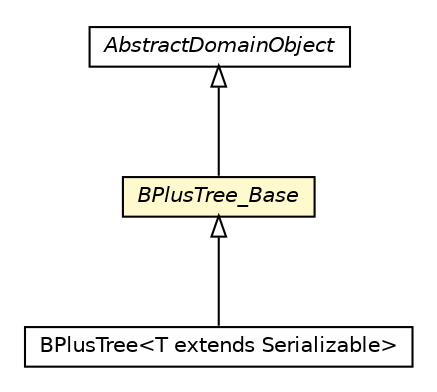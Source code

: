 #!/usr/local/bin/dot
#
# Class diagram 
# Generated by UMLGraph version 5.1 (http://www.umlgraph.org/)
#

digraph G {
	edge [fontname="Helvetica",fontsize=10,labelfontname="Helvetica",labelfontsize=10];
	node [fontname="Helvetica",fontsize=10,shape=plaintext];
	nodesep=0.25;
	ranksep=0.5;
	// pt.ist.fenixframework.core.AbstractDomainObject
	c43116 [label=<<table title="pt.ist.fenixframework.core.AbstractDomainObject" border="0" cellborder="1" cellspacing="0" cellpadding="2" port="p" href="../../core/AbstractDomainObject.html">
		<tr><td><table border="0" cellspacing="0" cellpadding="1">
<tr><td align="center" balign="center"><font face="Helvetica-Oblique"> AbstractDomainObject </font></td></tr>
		</table></td></tr>
		</table>>, fontname="Helvetica", fontcolor="black", fontsize=10.0];
	// pt.ist.fenixframework.adt.bplustree.BPlusTree<T extends java.io.Serializable>
	c43238 [label=<<table title="pt.ist.fenixframework.adt.bplustree.BPlusTree" border="0" cellborder="1" cellspacing="0" cellpadding="2" port="p" href="./BPlusTree.html">
		<tr><td><table border="0" cellspacing="0" cellpadding="1">
<tr><td align="center" balign="center"> BPlusTree&lt;T extends Serializable&gt; </td></tr>
		</table></td></tr>
		</table>>, fontname="Helvetica", fontcolor="black", fontsize=10.0];
	// pt.ist.fenixframework.adt.bplustree.BPlusTree_Base
	c43246 [label=<<table title="pt.ist.fenixframework.adt.bplustree.BPlusTree_Base" border="0" cellborder="1" cellspacing="0" cellpadding="2" port="p" bgcolor="lemonChiffon" href="./BPlusTree_Base.html">
		<tr><td><table border="0" cellspacing="0" cellpadding="1">
<tr><td align="center" balign="center"><font face="Helvetica-Oblique"> BPlusTree_Base </font></td></tr>
		</table></td></tr>
		</table>>, fontname="Helvetica", fontcolor="black", fontsize=10.0];
	//pt.ist.fenixframework.adt.bplustree.BPlusTree<T extends java.io.Serializable> extends pt.ist.fenixframework.adt.bplustree.BPlusTree_Base
	c43246:p -> c43238:p [dir=back,arrowtail=empty];
	//pt.ist.fenixframework.adt.bplustree.BPlusTree_Base extends pt.ist.fenixframework.core.AbstractDomainObject
	c43116:p -> c43246:p [dir=back,arrowtail=empty];
}

